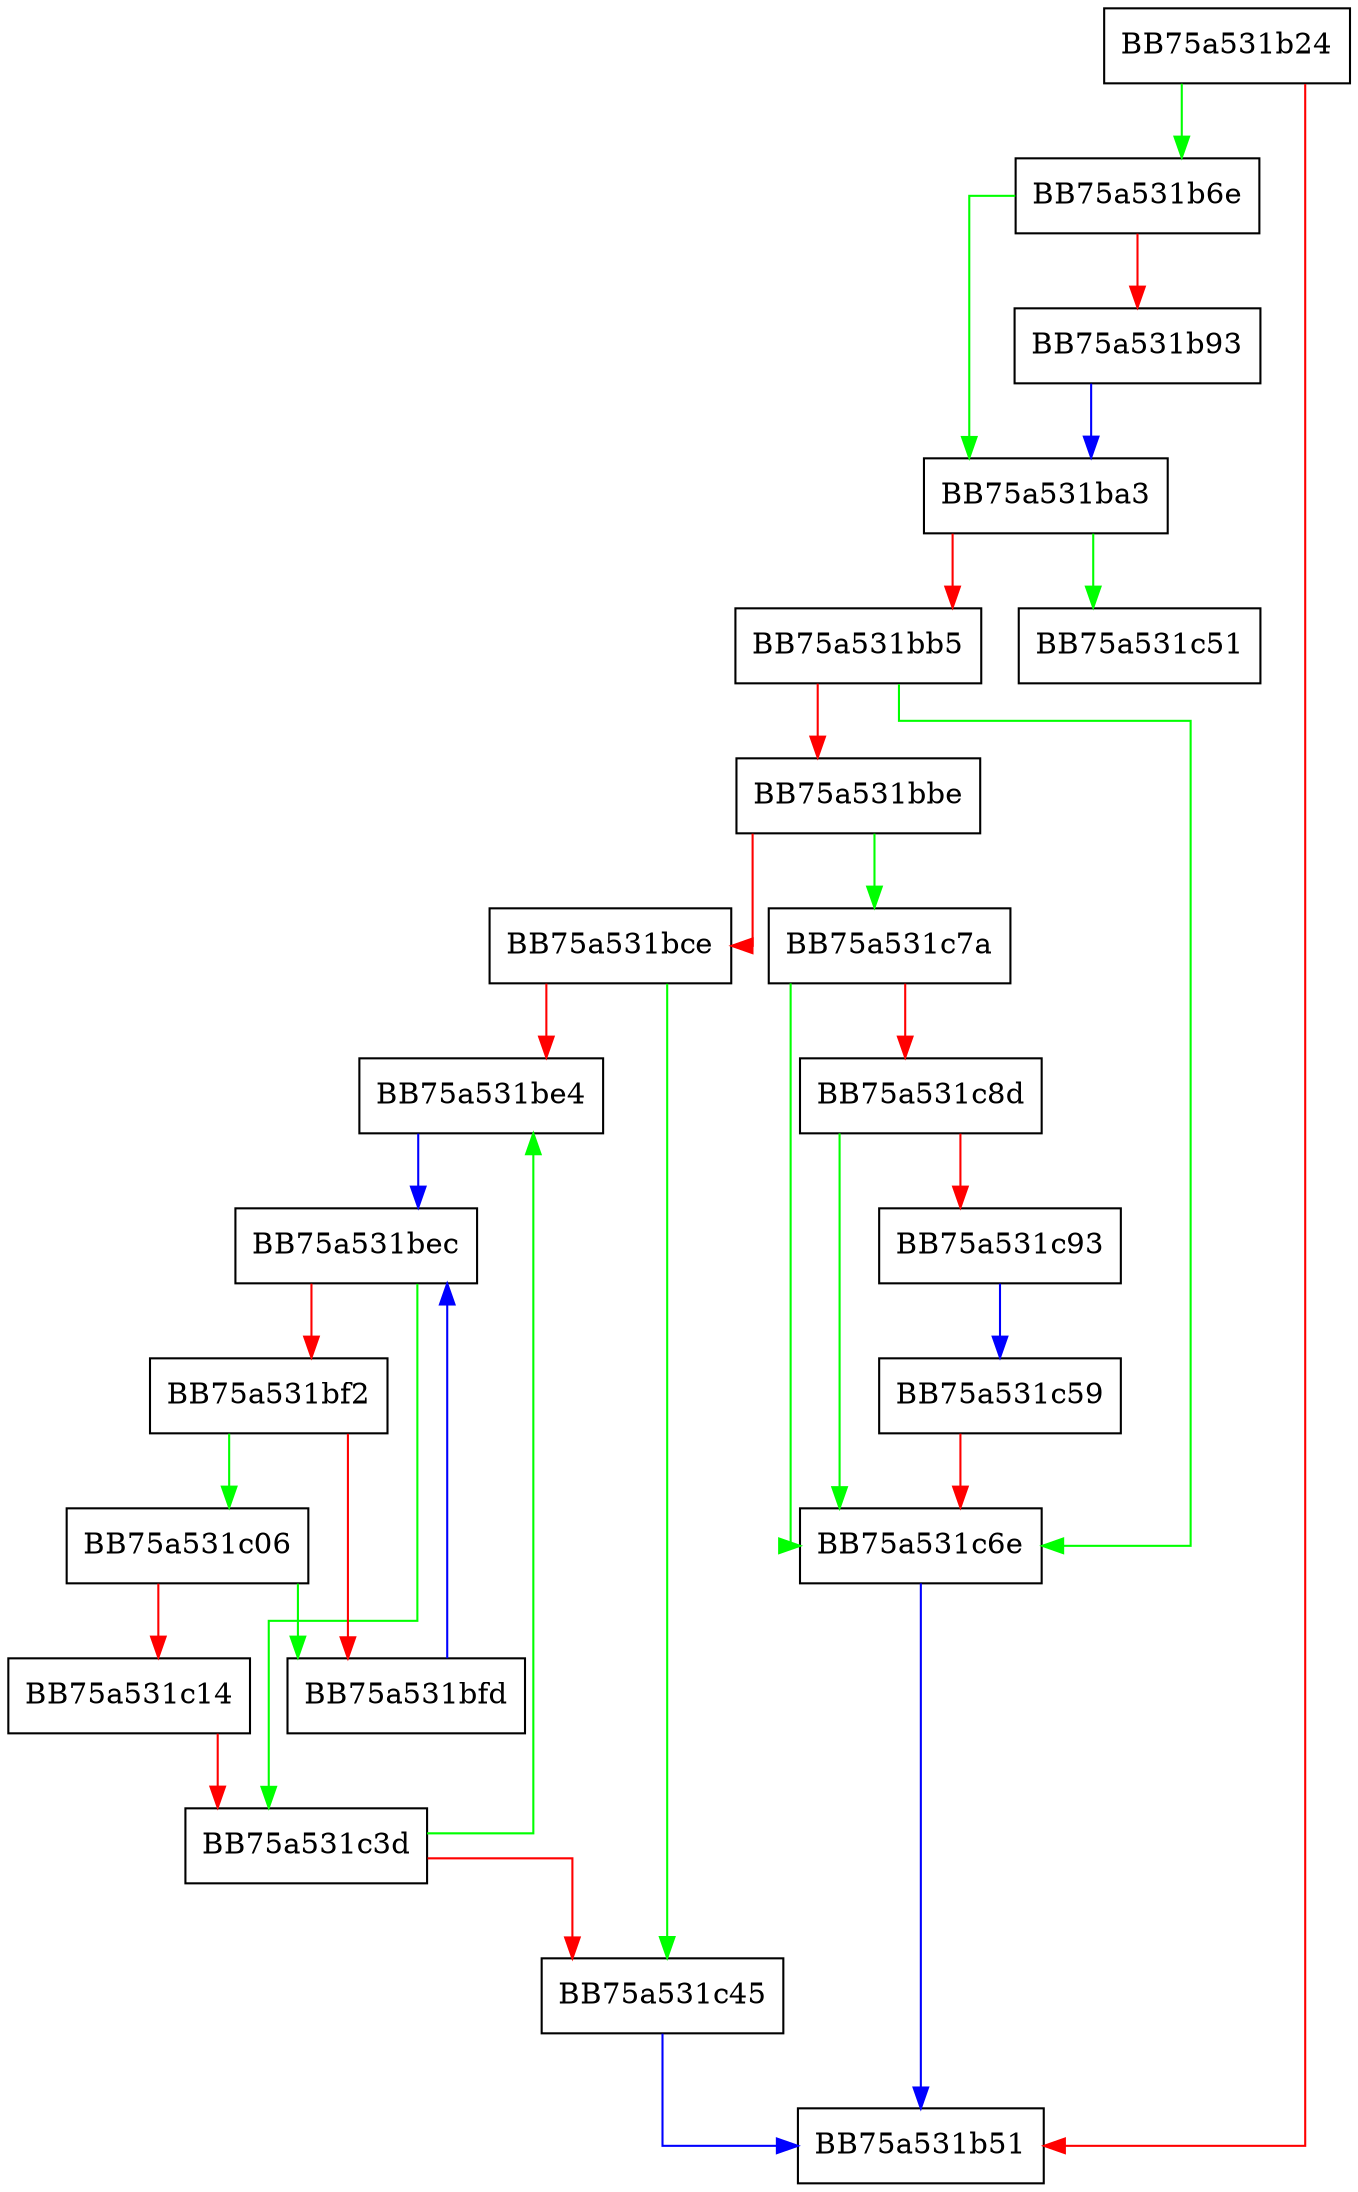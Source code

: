 digraph InitializeSystemRegistryCache {
  node [shape="box"];
  graph [splines=ortho];
  BB75a531b24 -> BB75a531b6e [color="green"];
  BB75a531b24 -> BB75a531b51 [color="red"];
  BB75a531b6e -> BB75a531ba3 [color="green"];
  BB75a531b6e -> BB75a531b93 [color="red"];
  BB75a531b93 -> BB75a531ba3 [color="blue"];
  BB75a531ba3 -> BB75a531c51 [color="green"];
  BB75a531ba3 -> BB75a531bb5 [color="red"];
  BB75a531bb5 -> BB75a531c6e [color="green"];
  BB75a531bb5 -> BB75a531bbe [color="red"];
  BB75a531bbe -> BB75a531c7a [color="green"];
  BB75a531bbe -> BB75a531bce [color="red"];
  BB75a531bce -> BB75a531c45 [color="green"];
  BB75a531bce -> BB75a531be4 [color="red"];
  BB75a531be4 -> BB75a531bec [color="blue"];
  BB75a531bec -> BB75a531c3d [color="green"];
  BB75a531bec -> BB75a531bf2 [color="red"];
  BB75a531bf2 -> BB75a531c06 [color="green"];
  BB75a531bf2 -> BB75a531bfd [color="red"];
  BB75a531bfd -> BB75a531bec [color="blue"];
  BB75a531c06 -> BB75a531bfd [color="green"];
  BB75a531c06 -> BB75a531c14 [color="red"];
  BB75a531c14 -> BB75a531c3d [color="red"];
  BB75a531c3d -> BB75a531be4 [color="green"];
  BB75a531c3d -> BB75a531c45 [color="red"];
  BB75a531c45 -> BB75a531b51 [color="blue"];
  BB75a531c59 -> BB75a531c6e [color="red"];
  BB75a531c6e -> BB75a531b51 [color="blue"];
  BB75a531c7a -> BB75a531c6e [color="green"];
  BB75a531c7a -> BB75a531c8d [color="red"];
  BB75a531c8d -> BB75a531c6e [color="green"];
  BB75a531c8d -> BB75a531c93 [color="red"];
  BB75a531c93 -> BB75a531c59 [color="blue"];
}